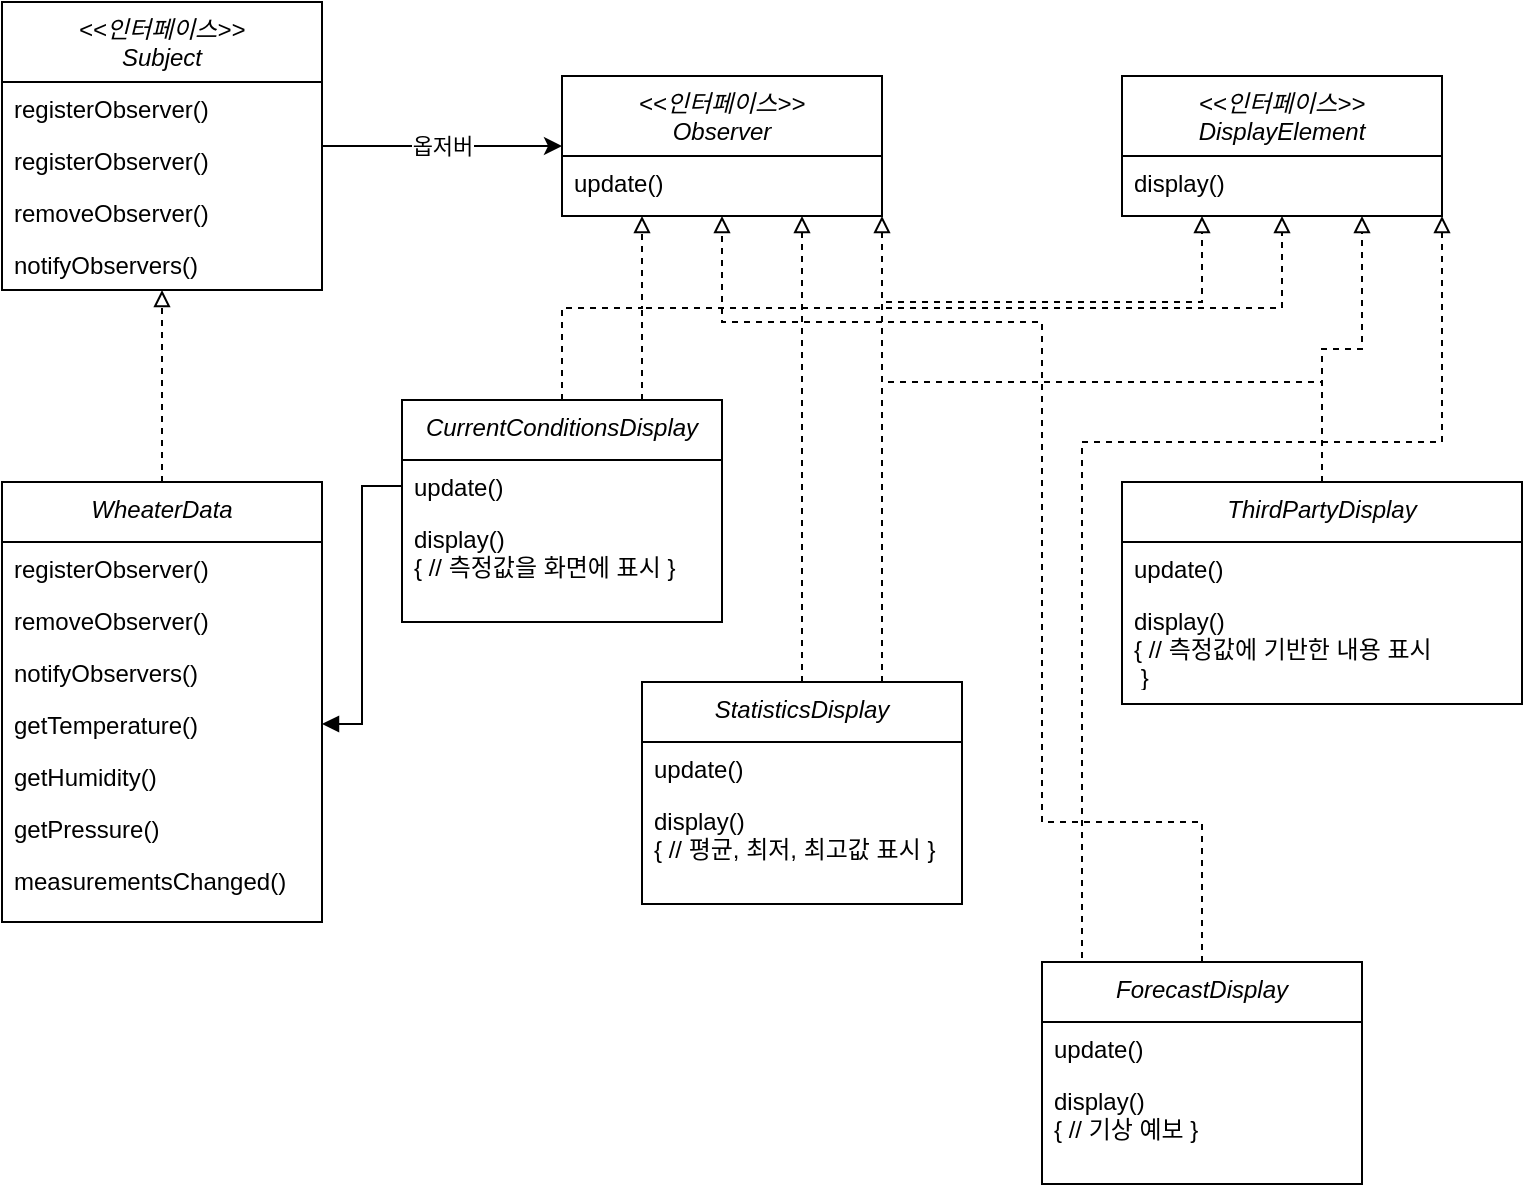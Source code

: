 <mxfile version="20.2.3" type="device"><diagram id="C5RBs43oDa-KdzZeNtuy" name="Page-1"><mxGraphModel dx="1185" dy="721" grid="1" gridSize="10" guides="1" tooltips="1" connect="1" arrows="1" fold="1" page="1" pageScale="1" pageWidth="827" pageHeight="1169" math="0" shadow="0"><root><mxCell id="WIyWlLk6GJQsqaUBKTNV-0"/><mxCell id="WIyWlLk6GJQsqaUBKTNV-1" parent="WIyWlLk6GJQsqaUBKTNV-0"/><mxCell id="ARD5PMjMrvLFwej-9Z0V-44" style="edgeStyle=orthogonalEdgeStyle;rounded=0;orthogonalLoop=1;jettySize=auto;html=1;exitX=0.75;exitY=0;exitDx=0;exitDy=0;entryX=1;entryY=1;entryDx=0;entryDy=0;dashed=1;endArrow=block;endFill=0;" edge="1" parent="WIyWlLk6GJQsqaUBKTNV-1" source="ARD5PMjMrvLFwej-9Z0V-30" target="ARD5PMjMrvLFwej-9Z0V-4"><mxGeometry relative="1" as="geometry"><Array as="points"><mxPoint x="580" y="520"/><mxPoint x="580" y="260"/><mxPoint x="760" y="260"/></Array></mxGeometry></mxCell><mxCell id="ARD5PMjMrvLFwej-9Z0V-7" value="옵저버" style="edgeStyle=orthogonalEdgeStyle;rounded=0;orthogonalLoop=1;jettySize=auto;html=1;" edge="1" parent="WIyWlLk6GJQsqaUBKTNV-1" source="zkfFHV4jXpPFQw0GAbJ--0" target="ARD5PMjMrvLFwej-9Z0V-0"><mxGeometry relative="1" as="geometry"/></mxCell><mxCell id="zkfFHV4jXpPFQw0GAbJ--0" value="&lt;&lt;인터페이스&gt;&gt;&#10;Subject" style="swimlane;fontStyle=2;align=center;verticalAlign=top;childLayout=stackLayout;horizontal=1;startSize=40;horizontalStack=0;resizeParent=1;resizeLast=0;collapsible=1;marginBottom=0;rounded=0;shadow=0;strokeWidth=1;" parent="WIyWlLk6GJQsqaUBKTNV-1" vertex="1"><mxGeometry x="40" y="40" width="160" height="144" as="geometry"><mxRectangle x="220" y="120" width="160" height="26" as="alternateBounds"/></mxGeometry></mxCell><mxCell id="zkfFHV4jXpPFQw0GAbJ--1" value="registerObserver()" style="text;align=left;verticalAlign=top;spacingLeft=4;spacingRight=4;overflow=hidden;rotatable=0;points=[[0,0.5],[1,0.5]];portConstraint=eastwest;" parent="zkfFHV4jXpPFQw0GAbJ--0" vertex="1"><mxGeometry y="40" width="160" height="26" as="geometry"/></mxCell><mxCell id="ARD5PMjMrvLFwej-9Z0V-6" value="registerObserver()" style="text;align=left;verticalAlign=top;spacingLeft=4;spacingRight=4;overflow=hidden;rotatable=0;points=[[0,0.5],[1,0.5]];portConstraint=eastwest;" vertex="1" parent="zkfFHV4jXpPFQw0GAbJ--0"><mxGeometry y="66" width="160" height="26" as="geometry"/></mxCell><mxCell id="zkfFHV4jXpPFQw0GAbJ--2" value="removeObserver()" style="text;align=left;verticalAlign=top;spacingLeft=4;spacingRight=4;overflow=hidden;rotatable=0;points=[[0,0.5],[1,0.5]];portConstraint=eastwest;rounded=0;shadow=0;html=0;" parent="zkfFHV4jXpPFQw0GAbJ--0" vertex="1"><mxGeometry y="92" width="160" height="26" as="geometry"/></mxCell><mxCell id="zkfFHV4jXpPFQw0GAbJ--3" value="notifyObservers()" style="text;align=left;verticalAlign=top;spacingLeft=4;spacingRight=4;overflow=hidden;rotatable=0;points=[[0,0.5],[1,0.5]];portConstraint=eastwest;rounded=0;shadow=0;html=0;" parent="zkfFHV4jXpPFQw0GAbJ--0" vertex="1"><mxGeometry y="118" width="160" height="26" as="geometry"/></mxCell><mxCell id="ARD5PMjMrvLFwej-9Z0V-0" value="&lt;&lt;인터페이스&gt;&gt;&#10;Observer" style="swimlane;fontStyle=2;align=center;verticalAlign=top;childLayout=stackLayout;horizontal=1;startSize=40;horizontalStack=0;resizeParent=1;resizeLast=0;collapsible=1;marginBottom=0;rounded=0;shadow=0;strokeWidth=1;" vertex="1" parent="WIyWlLk6GJQsqaUBKTNV-1"><mxGeometry x="320" y="77" width="160" height="70" as="geometry"><mxRectangle x="220" y="120" width="160" height="26" as="alternateBounds"/></mxGeometry></mxCell><mxCell id="ARD5PMjMrvLFwej-9Z0V-1" value="update()" style="text;align=left;verticalAlign=top;spacingLeft=4;spacingRight=4;overflow=hidden;rotatable=0;points=[[0,0.5],[1,0.5]];portConstraint=eastwest;" vertex="1" parent="ARD5PMjMrvLFwej-9Z0V-0"><mxGeometry y="40" width="160" height="26" as="geometry"/></mxCell><mxCell id="ARD5PMjMrvLFwej-9Z0V-4" value="&lt;&lt;인터페이스&gt;&gt;&#10;DisplayElement" style="swimlane;fontStyle=2;align=center;verticalAlign=top;childLayout=stackLayout;horizontal=1;startSize=40;horizontalStack=0;resizeParent=1;resizeLast=0;collapsible=1;marginBottom=0;rounded=0;shadow=0;strokeWidth=1;" vertex="1" parent="WIyWlLk6GJQsqaUBKTNV-1"><mxGeometry x="600" y="77" width="160" height="70" as="geometry"><mxRectangle x="220" y="120" width="160" height="26" as="alternateBounds"/></mxGeometry></mxCell><mxCell id="ARD5PMjMrvLFwej-9Z0V-5" value="display()" style="text;align=left;verticalAlign=top;spacingLeft=4;spacingRight=4;overflow=hidden;rotatable=0;points=[[0,0.5],[1,0.5]];portConstraint=eastwest;" vertex="1" parent="ARD5PMjMrvLFwej-9Z0V-4"><mxGeometry y="40" width="160" height="26" as="geometry"/></mxCell><mxCell id="ARD5PMjMrvLFwej-9Z0V-16" value="" style="edgeStyle=orthogonalEdgeStyle;rounded=0;orthogonalLoop=1;jettySize=auto;html=1;dashed=1;endArrow=block;endFill=0;" edge="1" parent="WIyWlLk6GJQsqaUBKTNV-1" source="ARD5PMjMrvLFwej-9Z0V-8" target="zkfFHV4jXpPFQw0GAbJ--3"><mxGeometry relative="1" as="geometry"><Array as="points"><mxPoint x="120" y="210"/><mxPoint x="120" y="210"/></Array></mxGeometry></mxCell><mxCell id="ARD5PMjMrvLFwej-9Z0V-8" value="WheaterData" style="swimlane;fontStyle=2;align=center;verticalAlign=top;childLayout=stackLayout;horizontal=1;startSize=30;horizontalStack=0;resizeParent=1;resizeLast=0;collapsible=1;marginBottom=0;rounded=0;shadow=0;strokeWidth=1;" vertex="1" parent="WIyWlLk6GJQsqaUBKTNV-1"><mxGeometry x="40" y="280" width="160" height="220" as="geometry"><mxRectangle x="220" y="120" width="160" height="26" as="alternateBounds"/></mxGeometry></mxCell><mxCell id="ARD5PMjMrvLFwej-9Z0V-9" value="registerObserver()" style="text;align=left;verticalAlign=top;spacingLeft=4;spacingRight=4;overflow=hidden;rotatable=0;points=[[0,0.5],[1,0.5]];portConstraint=eastwest;" vertex="1" parent="ARD5PMjMrvLFwej-9Z0V-8"><mxGeometry y="30" width="160" height="26" as="geometry"/></mxCell><mxCell id="ARD5PMjMrvLFwej-9Z0V-10" value="removeObserver()" style="text;align=left;verticalAlign=top;spacingLeft=4;spacingRight=4;overflow=hidden;rotatable=0;points=[[0,0.5],[1,0.5]];portConstraint=eastwest;" vertex="1" parent="ARD5PMjMrvLFwej-9Z0V-8"><mxGeometry y="56" width="160" height="26" as="geometry"/></mxCell><mxCell id="ARD5PMjMrvLFwej-9Z0V-11" value="notifyObservers()" style="text;align=left;verticalAlign=top;spacingLeft=4;spacingRight=4;overflow=hidden;rotatable=0;points=[[0,0.5],[1,0.5]];portConstraint=eastwest;" vertex="1" parent="ARD5PMjMrvLFwej-9Z0V-8"><mxGeometry y="82" width="160" height="26" as="geometry"/></mxCell><mxCell id="ARD5PMjMrvLFwej-9Z0V-12" value="getTemperature()" style="text;align=left;verticalAlign=top;spacingLeft=4;spacingRight=4;overflow=hidden;rotatable=0;points=[[0,0.5],[1,0.5]];portConstraint=eastwest;" vertex="1" parent="ARD5PMjMrvLFwej-9Z0V-8"><mxGeometry y="108" width="160" height="26" as="geometry"/></mxCell><mxCell id="ARD5PMjMrvLFwej-9Z0V-13" value="getHumidity()" style="text;align=left;verticalAlign=top;spacingLeft=4;spacingRight=4;overflow=hidden;rotatable=0;points=[[0,0.5],[1,0.5]];portConstraint=eastwest;" vertex="1" parent="ARD5PMjMrvLFwej-9Z0V-8"><mxGeometry y="134" width="160" height="26" as="geometry"/></mxCell><mxCell id="ARD5PMjMrvLFwej-9Z0V-14" value="getPressure()" style="text;align=left;verticalAlign=top;spacingLeft=4;spacingRight=4;overflow=hidden;rotatable=0;points=[[0,0.5],[1,0.5]];portConstraint=eastwest;" vertex="1" parent="ARD5PMjMrvLFwej-9Z0V-8"><mxGeometry y="160" width="160" height="26" as="geometry"/></mxCell><mxCell id="ARD5PMjMrvLFwej-9Z0V-15" value="measurementsChanged()" style="text;align=left;verticalAlign=top;spacingLeft=4;spacingRight=4;overflow=hidden;rotatable=0;points=[[0,0.5],[1,0.5]];portConstraint=eastwest;" vertex="1" parent="ARD5PMjMrvLFwej-9Z0V-8"><mxGeometry y="186" width="160" height="26" as="geometry"/></mxCell><mxCell id="ARD5PMjMrvLFwej-9Z0V-26" style="edgeStyle=orthogonalEdgeStyle;rounded=0;orthogonalLoop=1;jettySize=auto;html=1;exitX=0.5;exitY=0;exitDx=0;exitDy=0;entryX=0.25;entryY=1;entryDx=0;entryDy=0;dashed=1;endArrow=block;endFill=0;" edge="1" parent="WIyWlLk6GJQsqaUBKTNV-1" source="ARD5PMjMrvLFwej-9Z0V-17" target="ARD5PMjMrvLFwej-9Z0V-0"><mxGeometry relative="1" as="geometry"/></mxCell><mxCell id="ARD5PMjMrvLFwej-9Z0V-42" style="edgeStyle=orthogonalEdgeStyle;rounded=0;orthogonalLoop=1;jettySize=auto;html=1;exitX=0.75;exitY=0;exitDx=0;exitDy=0;entryX=0.5;entryY=1;entryDx=0;entryDy=0;dashed=1;endArrow=block;endFill=0;" edge="1" parent="WIyWlLk6GJQsqaUBKTNV-1" source="ARD5PMjMrvLFwej-9Z0V-17" target="ARD5PMjMrvLFwej-9Z0V-4"><mxGeometry relative="1" as="geometry"/></mxCell><mxCell id="ARD5PMjMrvLFwej-9Z0V-17" value="CurrentConditionsDisplay" style="swimlane;fontStyle=2;align=center;verticalAlign=top;childLayout=stackLayout;horizontal=1;startSize=30;horizontalStack=0;resizeParent=1;resizeLast=0;collapsible=1;marginBottom=0;rounded=0;shadow=0;strokeWidth=1;" vertex="1" parent="WIyWlLk6GJQsqaUBKTNV-1"><mxGeometry x="240" y="239" width="160" height="111" as="geometry"><mxRectangle x="220" y="120" width="160" height="26" as="alternateBounds"/></mxGeometry></mxCell><mxCell id="ARD5PMjMrvLFwej-9Z0V-18" value="update()" style="text;align=left;verticalAlign=top;spacingLeft=4;spacingRight=4;overflow=hidden;rotatable=0;points=[[0,0.5],[1,0.5]];portConstraint=eastwest;" vertex="1" parent="ARD5PMjMrvLFwej-9Z0V-17"><mxGeometry y="30" width="160" height="26" as="geometry"/></mxCell><mxCell id="ARD5PMjMrvLFwej-9Z0V-19" value="display()&#10;{ // 측정값을 화면에 표시 }" style="text;align=left;verticalAlign=top;spacingLeft=4;spacingRight=4;overflow=hidden;rotatable=0;points=[[0,0.5],[1,0.5]];portConstraint=eastwest;" vertex="1" parent="ARD5PMjMrvLFwej-9Z0V-17"><mxGeometry y="56" width="160" height="44" as="geometry"/></mxCell><mxCell id="ARD5PMjMrvLFwej-9Z0V-37" style="edgeStyle=orthogonalEdgeStyle;rounded=0;orthogonalLoop=1;jettySize=auto;html=1;endArrow=block;endFill=0;dashed=1;exitX=0.5;exitY=0;exitDx=0;exitDy=0;entryX=0.75;entryY=1;entryDx=0;entryDy=0;" edge="1" parent="WIyWlLk6GJQsqaUBKTNV-1" source="ARD5PMjMrvLFwej-9Z0V-27" target="ARD5PMjMrvLFwej-9Z0V-0"><mxGeometry relative="1" as="geometry"><mxPoint x="400" y="150" as="targetPoint"/><mxPoint x="440.0" y="377" as="sourcePoint"/></mxGeometry></mxCell><mxCell id="ARD5PMjMrvLFwej-9Z0V-40" style="edgeStyle=orthogonalEdgeStyle;rounded=0;orthogonalLoop=1;jettySize=auto;html=1;exitX=0.75;exitY=0;exitDx=0;exitDy=0;entryX=0.25;entryY=1;entryDx=0;entryDy=0;dashed=1;endArrow=block;endFill=0;" edge="1" parent="WIyWlLk6GJQsqaUBKTNV-1" source="ARD5PMjMrvLFwej-9Z0V-27" target="ARD5PMjMrvLFwej-9Z0V-4"><mxGeometry relative="1" as="geometry"><Array as="points"><mxPoint x="480" y="190"/><mxPoint x="640" y="190"/></Array></mxGeometry></mxCell><mxCell id="ARD5PMjMrvLFwej-9Z0V-27" value="StatisticsDisplay" style="swimlane;fontStyle=2;align=center;verticalAlign=top;childLayout=stackLayout;horizontal=1;startSize=30;horizontalStack=0;resizeParent=1;resizeLast=0;collapsible=1;marginBottom=0;rounded=0;shadow=0;strokeWidth=1;" vertex="1" parent="WIyWlLk6GJQsqaUBKTNV-1"><mxGeometry x="360" y="380" width="160" height="111" as="geometry"><mxRectangle x="220" y="120" width="160" height="26" as="alternateBounds"/></mxGeometry></mxCell><mxCell id="ARD5PMjMrvLFwej-9Z0V-28" value="update()" style="text;align=left;verticalAlign=top;spacingLeft=4;spacingRight=4;overflow=hidden;rotatable=0;points=[[0,0.5],[1,0.5]];portConstraint=eastwest;" vertex="1" parent="ARD5PMjMrvLFwej-9Z0V-27"><mxGeometry y="30" width="160" height="26" as="geometry"/></mxCell><mxCell id="ARD5PMjMrvLFwej-9Z0V-29" value="display()&#10;{ // 평균, 최저, 최고값 표시 }" style="text;align=left;verticalAlign=top;spacingLeft=4;spacingRight=4;overflow=hidden;rotatable=0;points=[[0,0.5],[1,0.5]];portConstraint=eastwest;" vertex="1" parent="ARD5PMjMrvLFwej-9Z0V-27"><mxGeometry y="56" width="160" height="44" as="geometry"/></mxCell><mxCell id="ARD5PMjMrvLFwej-9Z0V-39" style="edgeStyle=orthogonalEdgeStyle;rounded=0;orthogonalLoop=1;jettySize=auto;html=1;entryX=0.5;entryY=1;entryDx=0;entryDy=0;dashed=1;endArrow=block;endFill=0;exitX=0.5;exitY=0;exitDx=0;exitDy=0;" edge="1" parent="WIyWlLk6GJQsqaUBKTNV-1" source="ARD5PMjMrvLFwej-9Z0V-30" target="ARD5PMjMrvLFwej-9Z0V-0"><mxGeometry relative="1" as="geometry"><Array as="points"><mxPoint x="640" y="450"/><mxPoint x="560" y="450"/><mxPoint x="560" y="200"/><mxPoint x="400" y="200"/></Array></mxGeometry></mxCell><mxCell id="ARD5PMjMrvLFwej-9Z0V-30" value="ForecastDisplay" style="swimlane;fontStyle=2;align=center;verticalAlign=top;childLayout=stackLayout;horizontal=1;startSize=30;horizontalStack=0;resizeParent=1;resizeLast=0;collapsible=1;marginBottom=0;rounded=0;shadow=0;strokeWidth=1;" vertex="1" parent="WIyWlLk6GJQsqaUBKTNV-1"><mxGeometry x="560" y="520" width="160" height="111" as="geometry"><mxRectangle x="220" y="120" width="160" height="26" as="alternateBounds"/></mxGeometry></mxCell><mxCell id="ARD5PMjMrvLFwej-9Z0V-31" value="update()" style="text;align=left;verticalAlign=top;spacingLeft=4;spacingRight=4;overflow=hidden;rotatable=0;points=[[0,0.5],[1,0.5]];portConstraint=eastwest;" vertex="1" parent="ARD5PMjMrvLFwej-9Z0V-30"><mxGeometry y="30" width="160" height="26" as="geometry"/></mxCell><mxCell id="ARD5PMjMrvLFwej-9Z0V-32" value="display()&#10;{ // 기상 예보 }" style="text;align=left;verticalAlign=top;spacingLeft=4;spacingRight=4;overflow=hidden;rotatable=0;points=[[0,0.5],[1,0.5]];portConstraint=eastwest;" vertex="1" parent="ARD5PMjMrvLFwej-9Z0V-30"><mxGeometry y="56" width="160" height="44" as="geometry"/></mxCell><mxCell id="ARD5PMjMrvLFwej-9Z0V-41" style="edgeStyle=orthogonalEdgeStyle;rounded=0;orthogonalLoop=1;jettySize=auto;html=1;entryX=1;entryY=1;entryDx=0;entryDy=0;dashed=1;endArrow=block;endFill=0;" edge="1" parent="WIyWlLk6GJQsqaUBKTNV-1" source="ARD5PMjMrvLFwej-9Z0V-33" target="ARD5PMjMrvLFwej-9Z0V-0"><mxGeometry relative="1" as="geometry"><Array as="points"><mxPoint x="700" y="230"/><mxPoint x="480" y="230"/></Array></mxGeometry></mxCell><mxCell id="ARD5PMjMrvLFwej-9Z0V-43" style="edgeStyle=orthogonalEdgeStyle;rounded=0;orthogonalLoop=1;jettySize=auto;html=1;entryX=0.75;entryY=1;entryDx=0;entryDy=0;dashed=1;endArrow=block;endFill=0;" edge="1" parent="WIyWlLk6GJQsqaUBKTNV-1" source="ARD5PMjMrvLFwej-9Z0V-33" target="ARD5PMjMrvLFwej-9Z0V-4"><mxGeometry relative="1" as="geometry"/></mxCell><mxCell id="ARD5PMjMrvLFwej-9Z0V-33" value="ThirdPartyDisplay" style="swimlane;fontStyle=2;align=center;verticalAlign=top;childLayout=stackLayout;horizontal=1;startSize=30;horizontalStack=0;resizeParent=1;resizeLast=0;collapsible=1;marginBottom=0;rounded=0;shadow=0;strokeWidth=1;" vertex="1" parent="WIyWlLk6GJQsqaUBKTNV-1"><mxGeometry x="600" y="280" width="200" height="111" as="geometry"><mxRectangle x="220" y="120" width="160" height="26" as="alternateBounds"/></mxGeometry></mxCell><mxCell id="ARD5PMjMrvLFwej-9Z0V-34" value="update()" style="text;align=left;verticalAlign=top;spacingLeft=4;spacingRight=4;overflow=hidden;rotatable=0;points=[[0,0.5],[1,0.5]];portConstraint=eastwest;" vertex="1" parent="ARD5PMjMrvLFwej-9Z0V-33"><mxGeometry y="30" width="200" height="26" as="geometry"/></mxCell><mxCell id="ARD5PMjMrvLFwej-9Z0V-35" value="display()&#10;{ // 측정값에 기반한 내용 표시&#10; }" style="text;align=left;verticalAlign=top;spacingLeft=4;spacingRight=4;overflow=hidden;rotatable=0;points=[[0,0.5],[1,0.5]];portConstraint=eastwest;" vertex="1" parent="ARD5PMjMrvLFwej-9Z0V-33"><mxGeometry y="56" width="200" height="44" as="geometry"/></mxCell><mxCell id="ARD5PMjMrvLFwej-9Z0V-36" style="edgeStyle=orthogonalEdgeStyle;rounded=0;orthogonalLoop=1;jettySize=auto;html=1;exitX=0;exitY=0.5;exitDx=0;exitDy=0;endArrow=block;endFill=1;" edge="1" parent="WIyWlLk6GJQsqaUBKTNV-1" source="ARD5PMjMrvLFwej-9Z0V-18" target="ARD5PMjMrvLFwej-9Z0V-12"><mxGeometry relative="1" as="geometry"/></mxCell></root></mxGraphModel></diagram></mxfile>